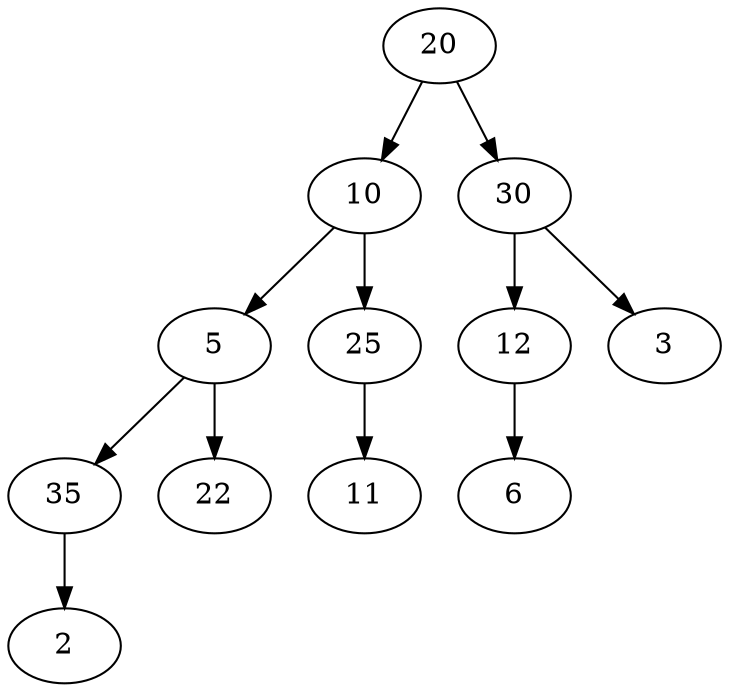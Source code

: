 digraph "Arbol AVL" {
	A [label=20]
	B [label=10]
	C [label=30]
	D [label=5]
	E [label=25]
	F [label=12]
	G [label=3]
	H [label=35]
	I [label=22]
	J [label=11]
	K [label=6]
	L [label=2]
	A -> B
	A -> C
	B -> D
	B -> E
	C -> G
	C -> F
	D -> I
	D -> H
	E -> J
	F -> K
	H -> L
}

